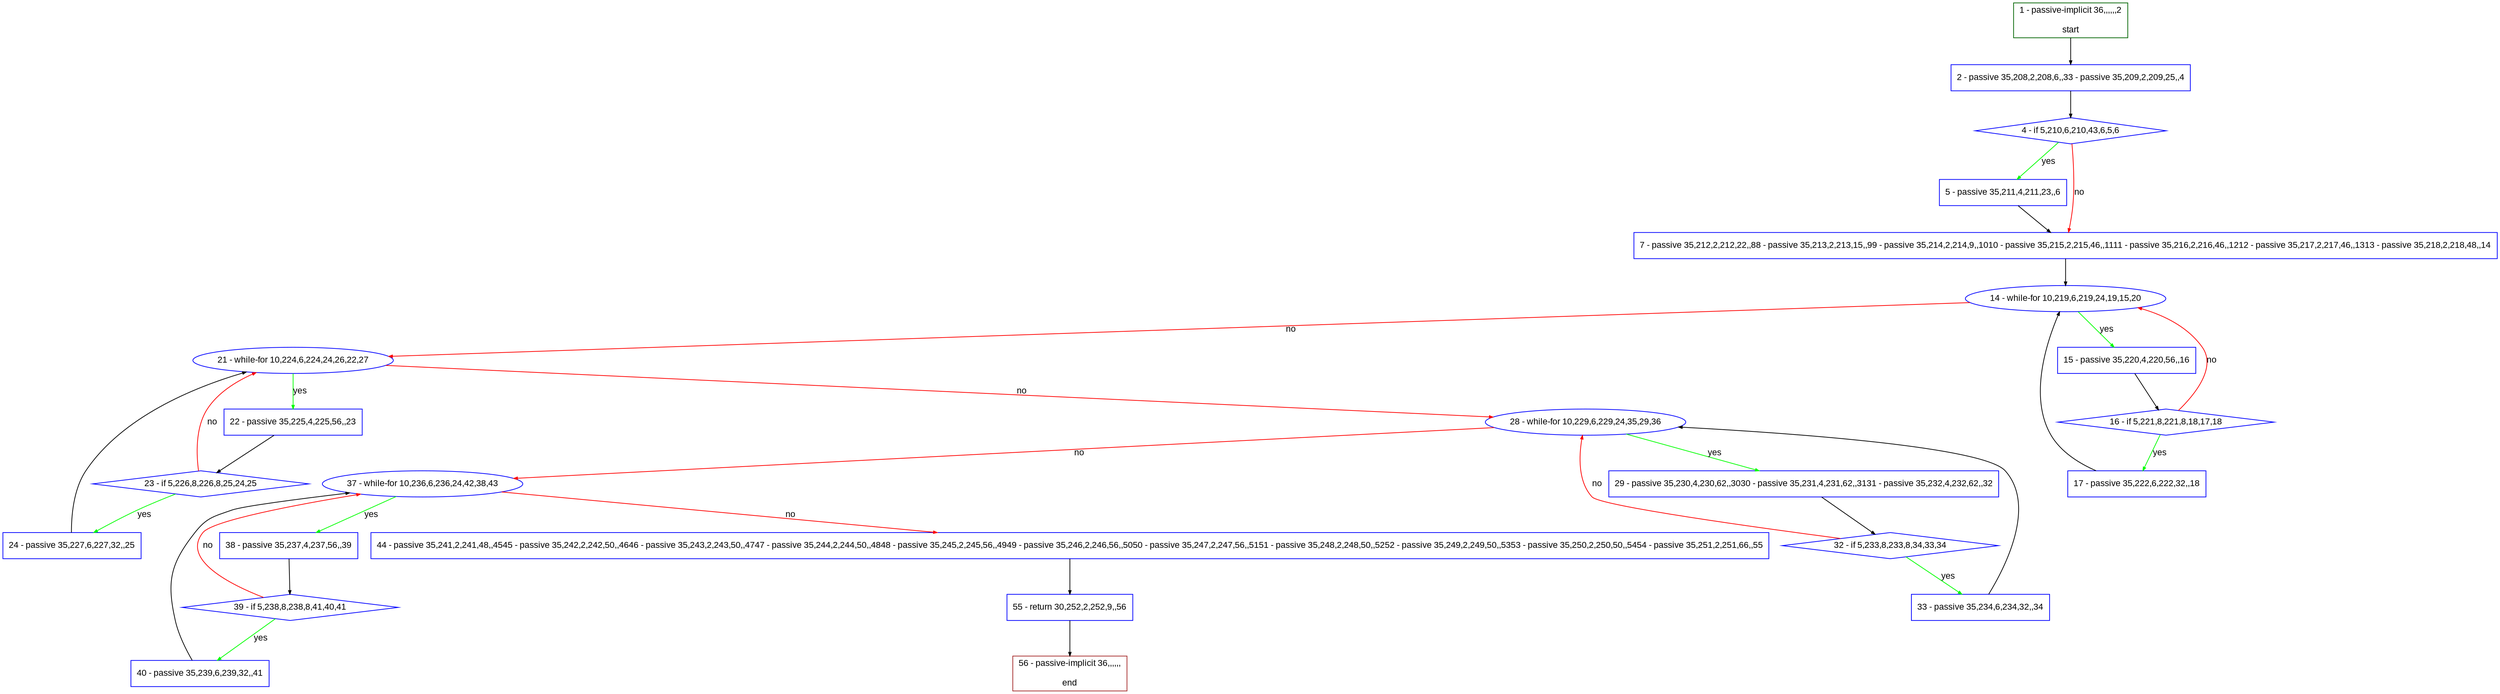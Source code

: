 digraph "" {
  graph [pack="true", label="", fontsize="12", packmode="clust", fontname="Arial", fillcolor="#FFFFCC", bgcolor="white", style="rounded,filled", compound="true"];
  node [node_initialized="no", label="", color="grey", fontsize="12", fillcolor="white", fontname="Arial", style="filled", shape="rectangle", compound="true", fixedsize="false"];
  edge [fontcolor="black", arrowhead="normal", arrowtail="none", arrowsize="0.5", ltail="", label="", color="black", fontsize="12", lhead="", fontname="Arial", dir="forward", compound="true"];
  __N1 [label="2 - passive 35,208,2,208,6,,33 - passive 35,209,2,209,25,,4", color="#0000ff", fillcolor="#ffffff", style="filled", shape="box"];
  __N2 [label="1 - passive-implicit 36,,,,,,2\n\nstart", color="#006400", fillcolor="#ffffff", style="filled", shape="box"];
  __N3 [label="4 - if 5,210,6,210,43,6,5,6", color="#0000ff", fillcolor="#ffffff", style="filled", shape="diamond"];
  __N4 [label="5 - passive 35,211,4,211,23,,6", color="#0000ff", fillcolor="#ffffff", style="filled", shape="box"];
  __N5 [label="7 - passive 35,212,2,212,22,,88 - passive 35,213,2,213,15,,99 - passive 35,214,2,214,9,,1010 - passive 35,215,2,215,46,,1111 - passive 35,216,2,216,46,,1212 - passive 35,217,2,217,46,,1313 - passive 35,218,2,218,48,,14", color="#0000ff", fillcolor="#ffffff", style="filled", shape="box"];
  __N6 [label="14 - while-for 10,219,6,219,24,19,15,20", color="#0000ff", fillcolor="#ffffff", style="filled", shape="oval"];
  __N7 [label="15 - passive 35,220,4,220,56,,16", color="#0000ff", fillcolor="#ffffff", style="filled", shape="box"];
  __N8 [label="21 - while-for 10,224,6,224,24,26,22,27", color="#0000ff", fillcolor="#ffffff", style="filled", shape="oval"];
  __N9 [label="16 - if 5,221,8,221,8,18,17,18", color="#0000ff", fillcolor="#ffffff", style="filled", shape="diamond"];
  __N10 [label="17 - passive 35,222,6,222,32,,18", color="#0000ff", fillcolor="#ffffff", style="filled", shape="box"];
  __N11 [label="22 - passive 35,225,4,225,56,,23", color="#0000ff", fillcolor="#ffffff", style="filled", shape="box"];
  __N12 [label="28 - while-for 10,229,6,229,24,35,29,36", color="#0000ff", fillcolor="#ffffff", style="filled", shape="oval"];
  __N13 [label="23 - if 5,226,8,226,8,25,24,25", color="#0000ff", fillcolor="#ffffff", style="filled", shape="diamond"];
  __N14 [label="24 - passive 35,227,6,227,32,,25", color="#0000ff", fillcolor="#ffffff", style="filled", shape="box"];
  __N15 [label="29 - passive 35,230,4,230,62,,3030 - passive 35,231,4,231,62,,3131 - passive 35,232,4,232,62,,32", color="#0000ff", fillcolor="#ffffff", style="filled", shape="box"];
  __N16 [label="37 - while-for 10,236,6,236,24,42,38,43", color="#0000ff", fillcolor="#ffffff", style="filled", shape="oval"];
  __N17 [label="32 - if 5,233,8,233,8,34,33,34", color="#0000ff", fillcolor="#ffffff", style="filled", shape="diamond"];
  __N18 [label="33 - passive 35,234,6,234,32,,34", color="#0000ff", fillcolor="#ffffff", style="filled", shape="box"];
  __N19 [label="38 - passive 35,237,4,237,56,,39", color="#0000ff", fillcolor="#ffffff", style="filled", shape="box"];
  __N20 [label="44 - passive 35,241,2,241,48,,4545 - passive 35,242,2,242,50,,4646 - passive 35,243,2,243,50,,4747 - passive 35,244,2,244,50,,4848 - passive 35,245,2,245,56,,4949 - passive 35,246,2,246,56,,5050 - passive 35,247,2,247,56,,5151 - passive 35,248,2,248,50,,5252 - passive 35,249,2,249,50,,5353 - passive 35,250,2,250,50,,5454 - passive 35,251,2,251,66,,55", color="#0000ff", fillcolor="#ffffff", style="filled", shape="box"];
  __N21 [label="39 - if 5,238,8,238,8,41,40,41", color="#0000ff", fillcolor="#ffffff", style="filled", shape="diamond"];
  __N22 [label="40 - passive 35,239,6,239,32,,41", color="#0000ff", fillcolor="#ffffff", style="filled", shape="box"];
  __N23 [label="55 - return 30,252,2,252,9,,56", color="#0000ff", fillcolor="#ffffff", style="filled", shape="box"];
  __N24 [label="56 - passive-implicit 36,,,,,,\n\nend", color="#a52a2a", fillcolor="#ffffff", style="filled", shape="box"];
  __N2 -> __N1 [arrowhead="normal", arrowtail="none", color="#000000", label="", dir="forward"];
  __N1 -> __N3 [arrowhead="normal", arrowtail="none", color="#000000", label="", dir="forward"];
  __N3 -> __N4 [arrowhead="normal", arrowtail="none", color="#00ff00", label="yes", dir="forward"];
  __N3 -> __N5 [arrowhead="normal", arrowtail="none", color="#ff0000", label="no", dir="forward"];
  __N4 -> __N5 [arrowhead="normal", arrowtail="none", color="#000000", label="", dir="forward"];
  __N5 -> __N6 [arrowhead="normal", arrowtail="none", color="#000000", label="", dir="forward"];
  __N6 -> __N7 [arrowhead="normal", arrowtail="none", color="#00ff00", label="yes", dir="forward"];
  __N6 -> __N8 [arrowhead="normal", arrowtail="none", color="#ff0000", label="no", dir="forward"];
  __N7 -> __N9 [arrowhead="normal", arrowtail="none", color="#000000", label="", dir="forward"];
  __N9 -> __N6 [arrowhead="normal", arrowtail="none", color="#ff0000", label="no", dir="forward"];
  __N9 -> __N10 [arrowhead="normal", arrowtail="none", color="#00ff00", label="yes", dir="forward"];
  __N10 -> __N6 [arrowhead="normal", arrowtail="none", color="#000000", label="", dir="forward"];
  __N8 -> __N11 [arrowhead="normal", arrowtail="none", color="#00ff00", label="yes", dir="forward"];
  __N8 -> __N12 [arrowhead="normal", arrowtail="none", color="#ff0000", label="no", dir="forward"];
  __N11 -> __N13 [arrowhead="normal", arrowtail="none", color="#000000", label="", dir="forward"];
  __N13 -> __N8 [arrowhead="normal", arrowtail="none", color="#ff0000", label="no", dir="forward"];
  __N13 -> __N14 [arrowhead="normal", arrowtail="none", color="#00ff00", label="yes", dir="forward"];
  __N14 -> __N8 [arrowhead="normal", arrowtail="none", color="#000000", label="", dir="forward"];
  __N12 -> __N15 [arrowhead="normal", arrowtail="none", color="#00ff00", label="yes", dir="forward"];
  __N12 -> __N16 [arrowhead="normal", arrowtail="none", color="#ff0000", label="no", dir="forward"];
  __N15 -> __N17 [arrowhead="normal", arrowtail="none", color="#000000", label="", dir="forward"];
  __N17 -> __N12 [arrowhead="normal", arrowtail="none", color="#ff0000", label="no", dir="forward"];
  __N17 -> __N18 [arrowhead="normal", arrowtail="none", color="#00ff00", label="yes", dir="forward"];
  __N18 -> __N12 [arrowhead="normal", arrowtail="none", color="#000000", label="", dir="forward"];
  __N16 -> __N19 [arrowhead="normal", arrowtail="none", color="#00ff00", label="yes", dir="forward"];
  __N16 -> __N20 [arrowhead="normal", arrowtail="none", color="#ff0000", label="no", dir="forward"];
  __N19 -> __N21 [arrowhead="normal", arrowtail="none", color="#000000", label="", dir="forward"];
  __N21 -> __N16 [arrowhead="normal", arrowtail="none", color="#ff0000", label="no", dir="forward"];
  __N21 -> __N22 [arrowhead="normal", arrowtail="none", color="#00ff00", label="yes", dir="forward"];
  __N22 -> __N16 [arrowhead="normal", arrowtail="none", color="#000000", label="", dir="forward"];
  __N20 -> __N23 [arrowhead="normal", arrowtail="none", color="#000000", label="", dir="forward"];
  __N23 -> __N24 [arrowhead="normal", arrowtail="none", color="#000000", label="", dir="forward"];
}
